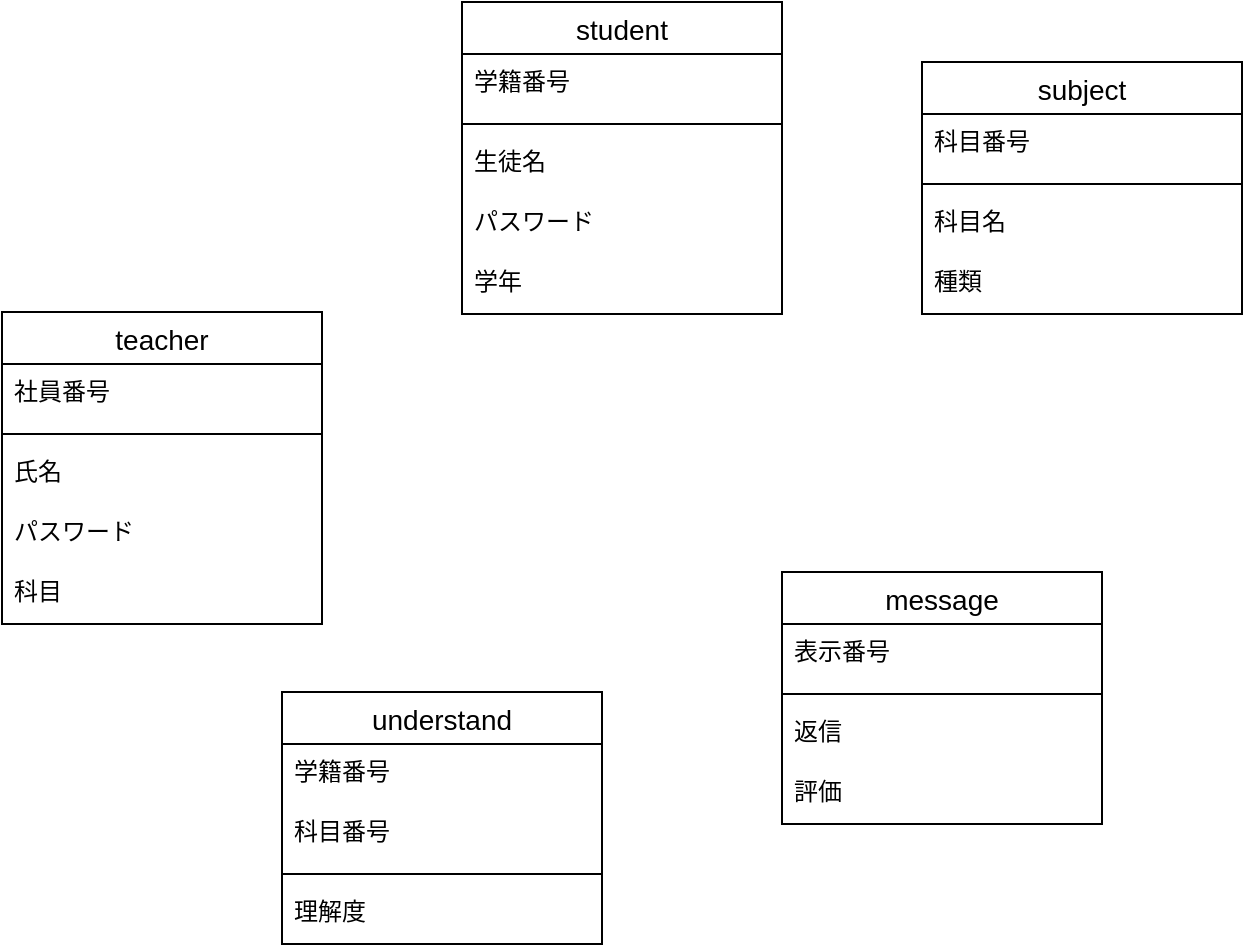 <mxfile version="18.1.2" type="device" pages="2"><diagram id="sx9v-gXfuBUAM5zn8nI4" name="Page-1"><mxGraphModel dx="720" dy="508" grid="1" gridSize="10" guides="1" tooltips="1" connect="1" arrows="1" fold="1" page="1" pageScale="1" pageWidth="827" pageHeight="1169" math="0" shadow="0"><root><mxCell id="0"/><mxCell id="1" parent="0"/><mxCell id="HCwzALTVft53VS9LSfsj-17" value="understand" style="swimlane;fontStyle=0;childLayout=stackLayout;horizontal=1;startSize=26;horizontalStack=0;resizeParent=1;resizeParentMax=0;resizeLast=0;collapsible=1;marginBottom=0;align=center;fontSize=14;" parent="1" vertex="1"><mxGeometry x="190" y="410" width="160" height="126" as="geometry"/></mxCell><mxCell id="HCwzALTVft53VS9LSfsj-20" value="学籍番号" style="text;strokeColor=none;fillColor=none;spacingLeft=4;spacingRight=4;overflow=hidden;rotatable=0;points=[[0,0.5],[1,0.5]];portConstraint=eastwest;fontSize=12;" parent="HCwzALTVft53VS9LSfsj-17" vertex="1"><mxGeometry y="26" width="160" height="30" as="geometry"/></mxCell><mxCell id="HCwzALTVft53VS9LSfsj-51" value="科目番号" style="text;strokeColor=none;fillColor=none;spacingLeft=4;spacingRight=4;overflow=hidden;rotatable=0;points=[[0,0.5],[1,0.5]];portConstraint=eastwest;fontSize=12;" parent="HCwzALTVft53VS9LSfsj-17" vertex="1"><mxGeometry y="56" width="160" height="30" as="geometry"/></mxCell><mxCell id="HCwzALTVft53VS9LSfsj-55" value="" style="line;strokeWidth=1;rotatable=0;dashed=0;labelPosition=right;align=left;verticalAlign=middle;spacingTop=0;spacingLeft=6;points=[];portConstraint=eastwest;" parent="HCwzALTVft53VS9LSfsj-17" vertex="1"><mxGeometry y="86" width="160" height="10" as="geometry"/></mxCell><mxCell id="HCwzALTVft53VS9LSfsj-18" value="理解度" style="text;strokeColor=none;fillColor=none;spacingLeft=4;spacingRight=4;overflow=hidden;rotatable=0;points=[[0,0.5],[1,0.5]];portConstraint=eastwest;fontSize=12;" parent="HCwzALTVft53VS9LSfsj-17" vertex="1"><mxGeometry y="96" width="160" height="30" as="geometry"/></mxCell><mxCell id="HCwzALTVft53VS9LSfsj-21" value="student" style="swimlane;fontStyle=0;childLayout=stackLayout;horizontal=1;startSize=26;horizontalStack=0;resizeParent=1;resizeParentMax=0;resizeLast=0;collapsible=1;marginBottom=0;align=center;fontSize=14;" parent="1" vertex="1"><mxGeometry x="280" y="65" width="160" height="156" as="geometry"/></mxCell><mxCell id="HCwzALTVft53VS9LSfsj-22" value="学籍番号" style="text;strokeColor=none;fillColor=none;spacingLeft=4;spacingRight=4;overflow=hidden;rotatable=0;points=[[0,0.5],[1,0.5]];portConstraint=eastwest;fontSize=12;" parent="HCwzALTVft53VS9LSfsj-21" vertex="1"><mxGeometry y="26" width="160" height="30" as="geometry"/></mxCell><mxCell id="HCwzALTVft53VS9LSfsj-37" value="" style="line;strokeWidth=1;rotatable=0;dashed=0;labelPosition=right;align=left;verticalAlign=middle;spacingTop=0;spacingLeft=6;points=[];portConstraint=eastwest;" parent="HCwzALTVft53VS9LSfsj-21" vertex="1"><mxGeometry y="56" width="160" height="10" as="geometry"/></mxCell><mxCell id="HCwzALTVft53VS9LSfsj-23" value="生徒名" style="text;strokeColor=none;fillColor=none;spacingLeft=4;spacingRight=4;overflow=hidden;rotatable=0;points=[[0,0.5],[1,0.5]];portConstraint=eastwest;fontSize=12;" parent="HCwzALTVft53VS9LSfsj-21" vertex="1"><mxGeometry y="66" width="160" height="30" as="geometry"/></mxCell><mxCell id="HCwzALTVft53VS9LSfsj-24" value="パスワード" style="text;strokeColor=none;fillColor=none;spacingLeft=4;spacingRight=4;overflow=hidden;rotatable=0;points=[[0,0.5],[1,0.5]];portConstraint=eastwest;fontSize=12;" parent="HCwzALTVft53VS9LSfsj-21" vertex="1"><mxGeometry y="96" width="160" height="30" as="geometry"/></mxCell><mxCell id="HCwzALTVft53VS9LSfsj-50" value="学年" style="text;strokeColor=none;fillColor=none;spacingLeft=4;spacingRight=4;overflow=hidden;rotatable=0;points=[[0,0.5],[1,0.5]];portConstraint=eastwest;fontSize=12;" parent="HCwzALTVft53VS9LSfsj-21" vertex="1"><mxGeometry y="126" width="160" height="30" as="geometry"/></mxCell><mxCell id="HCwzALTVft53VS9LSfsj-25" value="subject" style="swimlane;fontStyle=0;childLayout=stackLayout;horizontal=1;startSize=26;horizontalStack=0;resizeParent=1;resizeParentMax=0;resizeLast=0;collapsible=1;marginBottom=0;align=center;fontSize=14;" parent="1" vertex="1"><mxGeometry x="510" y="95" width="160" height="126" as="geometry"/></mxCell><mxCell id="HCwzALTVft53VS9LSfsj-26" value="科目番号" style="text;strokeColor=none;fillColor=none;spacingLeft=4;spacingRight=4;overflow=hidden;rotatable=0;points=[[0,0.5],[1,0.5]];portConstraint=eastwest;fontSize=12;" parent="HCwzALTVft53VS9LSfsj-25" vertex="1"><mxGeometry y="26" width="160" height="30" as="geometry"/></mxCell><mxCell id="HCwzALTVft53VS9LSfsj-41" value="" style="line;strokeWidth=1;rotatable=0;dashed=0;labelPosition=right;align=left;verticalAlign=middle;spacingTop=0;spacingLeft=6;points=[];portConstraint=eastwest;" parent="HCwzALTVft53VS9LSfsj-25" vertex="1"><mxGeometry y="56" width="160" height="10" as="geometry"/></mxCell><mxCell id="HCwzALTVft53VS9LSfsj-27" value="科目名" style="text;strokeColor=none;fillColor=none;spacingLeft=4;spacingRight=4;overflow=hidden;rotatable=0;points=[[0,0.5],[1,0.5]];portConstraint=eastwest;fontSize=12;" parent="HCwzALTVft53VS9LSfsj-25" vertex="1"><mxGeometry y="66" width="160" height="30" as="geometry"/></mxCell><mxCell id="HCwzALTVft53VS9LSfsj-28" value="種類" style="text;strokeColor=none;fillColor=none;spacingLeft=4;spacingRight=4;overflow=hidden;rotatable=0;points=[[0,0.5],[1,0.5]];portConstraint=eastwest;fontSize=12;" parent="HCwzALTVft53VS9LSfsj-25" vertex="1"><mxGeometry y="96" width="160" height="30" as="geometry"/></mxCell><mxCell id="HCwzALTVft53VS9LSfsj-29" value="teacher" style="swimlane;fontStyle=0;childLayout=stackLayout;horizontal=1;startSize=26;horizontalStack=0;resizeParent=1;resizeParentMax=0;resizeLast=0;collapsible=1;marginBottom=0;align=center;fontSize=14;" parent="1" vertex="1"><mxGeometry x="50" y="220" width="160" height="156" as="geometry"/></mxCell><mxCell id="HCwzALTVft53VS9LSfsj-30" value="社員番号" style="text;strokeColor=none;fillColor=none;spacingLeft=4;spacingRight=4;overflow=hidden;rotatable=0;points=[[0,0.5],[1,0.5]];portConstraint=eastwest;fontSize=12;" parent="HCwzALTVft53VS9LSfsj-29" vertex="1"><mxGeometry y="26" width="160" height="30" as="geometry"/></mxCell><mxCell id="HCwzALTVft53VS9LSfsj-38" value="" style="line;strokeWidth=1;rotatable=0;dashed=0;labelPosition=right;align=left;verticalAlign=middle;spacingTop=0;spacingLeft=6;points=[];portConstraint=eastwest;" parent="HCwzALTVft53VS9LSfsj-29" vertex="1"><mxGeometry y="56" width="160" height="10" as="geometry"/></mxCell><mxCell id="HCwzALTVft53VS9LSfsj-31" value="氏名" style="text;strokeColor=none;fillColor=none;spacingLeft=4;spacingRight=4;overflow=hidden;rotatable=0;points=[[0,0.5],[1,0.5]];portConstraint=eastwest;fontSize=12;" parent="HCwzALTVft53VS9LSfsj-29" vertex="1"><mxGeometry y="66" width="160" height="30" as="geometry"/></mxCell><mxCell id="HCwzALTVft53VS9LSfsj-32" value="パスワード" style="text;strokeColor=none;fillColor=none;spacingLeft=4;spacingRight=4;overflow=hidden;rotatable=0;points=[[0,0.5],[1,0.5]];portConstraint=eastwest;fontSize=12;" parent="HCwzALTVft53VS9LSfsj-29" vertex="1"><mxGeometry y="96" width="160" height="30" as="geometry"/></mxCell><mxCell id="HCwzALTVft53VS9LSfsj-39" value="科目" style="text;strokeColor=none;fillColor=none;spacingLeft=4;spacingRight=4;overflow=hidden;rotatable=0;points=[[0,0.5],[1,0.5]];portConstraint=eastwest;fontSize=12;" parent="HCwzALTVft53VS9LSfsj-29" vertex="1"><mxGeometry y="126" width="160" height="30" as="geometry"/></mxCell><mxCell id="HCwzALTVft53VS9LSfsj-33" value="message" style="swimlane;fontStyle=0;childLayout=stackLayout;horizontal=1;startSize=26;horizontalStack=0;resizeParent=1;resizeParentMax=0;resizeLast=0;collapsible=1;marginBottom=0;align=center;fontSize=14;" parent="1" vertex="1"><mxGeometry x="440" y="350" width="160" height="126" as="geometry"/></mxCell><mxCell id="HCwzALTVft53VS9LSfsj-52" value="表示番号" style="text;strokeColor=none;fillColor=none;spacingLeft=4;spacingRight=4;overflow=hidden;rotatable=0;points=[[0,0.5],[1,0.5]];portConstraint=eastwest;fontSize=12;" parent="HCwzALTVft53VS9LSfsj-33" vertex="1"><mxGeometry y="26" width="160" height="30" as="geometry"/></mxCell><mxCell id="HCwzALTVft53VS9LSfsj-54" value="" style="line;strokeWidth=1;rotatable=0;dashed=0;labelPosition=right;align=left;verticalAlign=middle;spacingTop=0;spacingLeft=6;points=[];portConstraint=eastwest;" parent="HCwzALTVft53VS9LSfsj-33" vertex="1"><mxGeometry y="56" width="160" height="10" as="geometry"/></mxCell><mxCell id="HCwzALTVft53VS9LSfsj-45" value="返信" style="text;strokeColor=none;fillColor=none;spacingLeft=4;spacingRight=4;overflow=hidden;rotatable=0;points=[[0,0.5],[1,0.5]];portConstraint=eastwest;fontSize=12;" parent="HCwzALTVft53VS9LSfsj-33" vertex="1"><mxGeometry y="66" width="160" height="30" as="geometry"/></mxCell><mxCell id="HCwzALTVft53VS9LSfsj-44" value="評価" style="text;strokeColor=none;fillColor=none;spacingLeft=4;spacingRight=4;overflow=hidden;rotatable=0;points=[[0,0.5],[1,0.5]];portConstraint=eastwest;fontSize=12;" parent="HCwzALTVft53VS9LSfsj-33" vertex="1"><mxGeometry y="96" width="160" height="30" as="geometry"/></mxCell></root></mxGraphModel></diagram><diagram id="3ElR4C0rc1pdFCBlSvCT" name="ページ2"><mxGraphModel dx="720" dy="508" grid="1" gridSize="10" guides="1" tooltips="1" connect="1" arrows="1" fold="1" page="1" pageScale="1" pageWidth="827" pageHeight="1169" math="0" shadow="0"><root><mxCell id="0"/><mxCell id="1" parent="0"/><mxCell id="ueTzeZvU6_jFLkv6pccl-1" value="stumessage" style="swimlane;fontStyle=0;childLayout=stackLayout;horizontal=1;startSize=26;horizontalStack=0;resizeParent=1;resizeParentMax=0;resizeLast=0;collapsible=1;marginBottom=0;align=center;fontSize=14;" vertex="1" parent="1"><mxGeometry x="190" y="60" width="160" height="126" as="geometry"/></mxCell><mxCell id="ueTzeZvU6_jFLkv6pccl-2" value="生徒文番号" style="text;strokeColor=none;fillColor=none;spacingLeft=4;spacingRight=4;overflow=hidden;rotatable=0;points=[[0,0.5],[1,0.5]];portConstraint=eastwest;fontSize=12;" vertex="1" parent="ueTzeZvU6_jFLkv6pccl-1"><mxGeometry y="26" width="160" height="30" as="geometry"/></mxCell><mxCell id="ueTzeZvU6_jFLkv6pccl-13" value="" style="line;strokeWidth=1;rotatable=0;dashed=0;labelPosition=right;align=left;verticalAlign=middle;spacingTop=0;spacingLeft=6;points=[];portConstraint=eastwest;" vertex="1" parent="ueTzeZvU6_jFLkv6pccl-1"><mxGeometry y="56" width="160" height="10" as="geometry"/></mxCell><mxCell id="ueTzeZvU6_jFLkv6pccl-3" value="内容" style="text;strokeColor=none;fillColor=none;spacingLeft=4;spacingRight=4;overflow=hidden;rotatable=0;points=[[0,0.5],[1,0.5]];portConstraint=eastwest;fontSize=12;" vertex="1" parent="ueTzeZvU6_jFLkv6pccl-1"><mxGeometry y="66" width="160" height="30" as="geometry"/></mxCell><mxCell id="ueTzeZvU6_jFLkv6pccl-4" value="科目番号" style="text;strokeColor=none;fillColor=none;spacingLeft=4;spacingRight=4;overflow=hidden;rotatable=0;points=[[0,0.5],[1,0.5]];portConstraint=eastwest;fontSize=12;" vertex="1" parent="ueTzeZvU6_jFLkv6pccl-1"><mxGeometry y="96" width="160" height="30" as="geometry"/></mxCell><mxCell id="ueTzeZvU6_jFLkv6pccl-5" value="subject" style="swimlane;fontStyle=0;childLayout=stackLayout;horizontal=1;startSize=26;horizontalStack=0;resizeParent=1;resizeParentMax=0;resizeLast=0;collapsible=1;marginBottom=0;align=center;fontSize=14;" vertex="1" parent="1"><mxGeometry x="100" y="240" width="160" height="96" as="geometry"/></mxCell><mxCell id="ueTzeZvU6_jFLkv6pccl-6" value="科目番号" style="text;strokeColor=none;fillColor=none;spacingLeft=4;spacingRight=4;overflow=hidden;rotatable=0;points=[[0,0.5],[1,0.5]];portConstraint=eastwest;fontSize=12;" vertex="1" parent="ueTzeZvU6_jFLkv6pccl-5"><mxGeometry y="26" width="160" height="30" as="geometry"/></mxCell><mxCell id="ueTzeZvU6_jFLkv6pccl-9" value="" style="line;strokeWidth=1;rotatable=0;dashed=0;labelPosition=right;align=left;verticalAlign=middle;spacingTop=0;spacingLeft=6;points=[];portConstraint=eastwest;" vertex="1" parent="ueTzeZvU6_jFLkv6pccl-5"><mxGeometry y="56" width="160" height="10" as="geometry"/></mxCell><mxCell id="ueTzeZvU6_jFLkv6pccl-7" value="科目" style="text;strokeColor=none;fillColor=none;spacingLeft=4;spacingRight=4;overflow=hidden;rotatable=0;points=[[0,0.5],[1,0.5]];portConstraint=eastwest;fontSize=12;" vertex="1" parent="ueTzeZvU6_jFLkv6pccl-5"><mxGeometry y="66" width="160" height="30" as="geometry"/></mxCell><mxCell id="ueTzeZvU6_jFLkv6pccl-14" value="teamessage" style="swimlane;fontStyle=0;childLayout=stackLayout;horizontal=1;startSize=26;horizontalStack=0;resizeParent=1;resizeParentMax=0;resizeLast=0;collapsible=1;marginBottom=0;align=center;fontSize=14;" vertex="1" parent="1"><mxGeometry x="574" y="60" width="160" height="126" as="geometry"/></mxCell><mxCell id="ueTzeZvU6_jFLkv6pccl-15" value="先生文番号" style="text;strokeColor=none;fillColor=none;spacingLeft=4;spacingRight=4;overflow=hidden;rotatable=0;points=[[0,0.5],[1,0.5]];portConstraint=eastwest;fontSize=12;" vertex="1" parent="ueTzeZvU6_jFLkv6pccl-14"><mxGeometry y="26" width="160" height="30" as="geometry"/></mxCell><mxCell id="ueTzeZvU6_jFLkv6pccl-18" value="" style="line;strokeWidth=1;rotatable=0;dashed=0;labelPosition=right;align=left;verticalAlign=middle;spacingTop=0;spacingLeft=6;points=[];portConstraint=eastwest;" vertex="1" parent="ueTzeZvU6_jFLkv6pccl-14"><mxGeometry y="56" width="160" height="10" as="geometry"/></mxCell><mxCell id="ueTzeZvU6_jFLkv6pccl-16" value="内容" style="text;strokeColor=none;fillColor=none;spacingLeft=4;spacingRight=4;overflow=hidden;rotatable=0;points=[[0,0.5],[1,0.5]];portConstraint=eastwest;fontSize=12;" vertex="1" parent="ueTzeZvU6_jFLkv6pccl-14"><mxGeometry y="66" width="160" height="30" as="geometry"/></mxCell><mxCell id="ueTzeZvU6_jFLkv6pccl-17" value="科目番号" style="text;strokeColor=none;fillColor=none;spacingLeft=4;spacingRight=4;overflow=hidden;rotatable=0;points=[[0,0.5],[1,0.5]];portConstraint=eastwest;fontSize=12;" vertex="1" parent="ueTzeZvU6_jFLkv6pccl-14"><mxGeometry y="96" width="160" height="30" as="geometry"/></mxCell><mxCell id="ueTzeZvU6_jFLkv6pccl-26" style="edgeStyle=orthogonalEdgeStyle;rounded=0;orthogonalLoop=1;jettySize=auto;html=1;" edge="1" parent="1" target="ueTzeZvU6_jFLkv6pccl-2"><mxGeometry relative="1" as="geometry"><mxPoint x="410" y="380" as="sourcePoint"/></mxGeometry></mxCell><mxCell id="ueTzeZvU6_jFLkv6pccl-27" style="edgeStyle=orthogonalEdgeStyle;rounded=0;orthogonalLoop=1;jettySize=auto;html=1;exitX=1;exitY=0.5;exitDx=0;exitDy=0;" edge="1" parent="1" source="ueTzeZvU6_jFLkv6pccl-21" target="ueTzeZvU6_jFLkv6pccl-15"><mxGeometry relative="1" as="geometry"/></mxCell><mxCell id="ueTzeZvU6_jFLkv6pccl-19" value="connection" style="swimlane;fontStyle=0;childLayout=stackLayout;horizontal=1;startSize=20;horizontalStack=0;resizeParent=1;resizeParentMax=0;resizeLast=0;collapsible=1;marginBottom=0;align=center;fontSize=14;" vertex="1" parent="1"><mxGeometry x="414" y="350" width="160" height="120" as="geometry"/></mxCell><mxCell id="ueTzeZvU6_jFLkv6pccl-20" value="生徒文番号" style="text;strokeColor=none;fillColor=none;spacingLeft=4;spacingRight=4;overflow=hidden;rotatable=0;points=[[0,0.5],[1,0.5]];portConstraint=eastwest;fontSize=12;" vertex="1" parent="ueTzeZvU6_jFLkv6pccl-19"><mxGeometry y="20" width="160" height="30" as="geometry"/></mxCell><mxCell id="ueTzeZvU6_jFLkv6pccl-21" value="先生文番号" style="text;strokeColor=none;fillColor=none;spacingLeft=4;spacingRight=4;overflow=hidden;rotatable=0;points=[[0,0.5],[1,0.5]];portConstraint=eastwest;fontSize=12;" vertex="1" parent="ueTzeZvU6_jFLkv6pccl-19"><mxGeometry y="50" width="160" height="30" as="geometry"/></mxCell><mxCell id="ueTzeZvU6_jFLkv6pccl-23" value="" style="line;strokeWidth=1;rotatable=0;dashed=0;labelPosition=right;align=left;verticalAlign=middle;spacingTop=0;spacingLeft=6;points=[];portConstraint=eastwest;" vertex="1" parent="ueTzeZvU6_jFLkv6pccl-19"><mxGeometry y="80" width="160" height="10" as="geometry"/></mxCell><mxCell id="ueTzeZvU6_jFLkv6pccl-24" value="理解度" style="text;strokeColor=none;fillColor=none;spacingLeft=4;spacingRight=4;overflow=hidden;rotatable=0;points=[[0,0.5],[1,0.5]];portConstraint=eastwest;fontSize=12;" vertex="1" parent="ueTzeZvU6_jFLkv6pccl-19"><mxGeometry y="90" width="160" height="30" as="geometry"/></mxCell></root></mxGraphModel></diagram></mxfile>